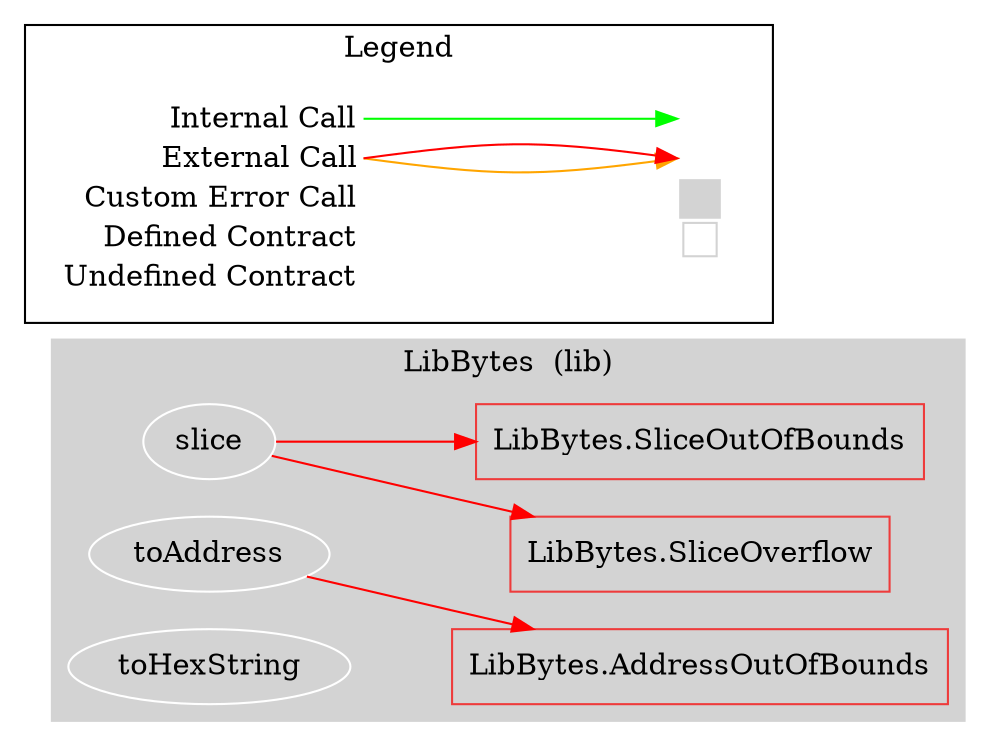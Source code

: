 digraph G {
  graph [ ratio = "auto", page = "100", compound =true ];
subgraph "clusterLibBytes" {
  graph [ label = "LibBytes  (lib)", color = "lightgray", style = "filled", bgcolor = "lightgray" ];
  "LibBytes.slice" [ label = "slice", color = "white" ];
  "LibBytes.toAddress" [ label = "toAddress", color = "white" ];
  "LibBytes.toHexString" [ label = "toHexString", color = "white" ];
  "LibBytes.SliceOverflow" [ color = "brown2", shape =box ];
  "LibBytes.SliceOutOfBounds" [ color = "brown2", shape =box ];
  "LibBytes.AddressOutOfBounds" [ color = "brown2", shape =box ];
}

  "LibBytes.slice";
  "LibBytes.SliceOverflow";
  "LibBytes.SliceOutOfBounds";
  "LibBytes.toAddress";
  "LibBytes.AddressOutOfBounds";
  "LibBytes.slice" -> "LibBytes.SliceOverflow" [ color = "red" ];
  "LibBytes.slice" -> "LibBytes.SliceOutOfBounds" [ color = "red" ];
  "LibBytes.toAddress" -> "LibBytes.AddressOutOfBounds" [ color = "red" ];


rankdir=LR
node [shape=plaintext]
subgraph cluster_01 { 
label = "Legend";
key [label=<<table border="0" cellpadding="2" cellspacing="0" cellborder="0">
  <tr><td align="right" port="i1">Internal Call</td></tr>
  <tr><td align="right" port="i2">External Call</td></tr>
  <tr><td align="right" port="i2">Custom Error Call</td></tr>
  <tr><td align="right" port="i3">Defined Contract</td></tr>
  <tr><td align="right" port="i4">Undefined Contract</td></tr>
  </table>>]
key2 [label=<<table border="0" cellpadding="2" cellspacing="0" cellborder="0">
  <tr><td port="i1">&nbsp;&nbsp;&nbsp;</td></tr>
  <tr><td port="i2">&nbsp;&nbsp;&nbsp;</td></tr>
  <tr><td port="i3" bgcolor="lightgray">&nbsp;&nbsp;&nbsp;</td></tr>
  <tr><td port="i4">
    <table border="1" cellborder="0" cellspacing="0" cellpadding="7" color="lightgray">
      <tr>
       <td></td>
      </tr>
     </table>
  </td></tr>
  </table>>]
key:i1:e -> key2:i1:w [color="green"]
key:i2:e -> key2:i2:w [color="orange"]
key:i2:e -> key2:i2:w [color="red"]
}
}

